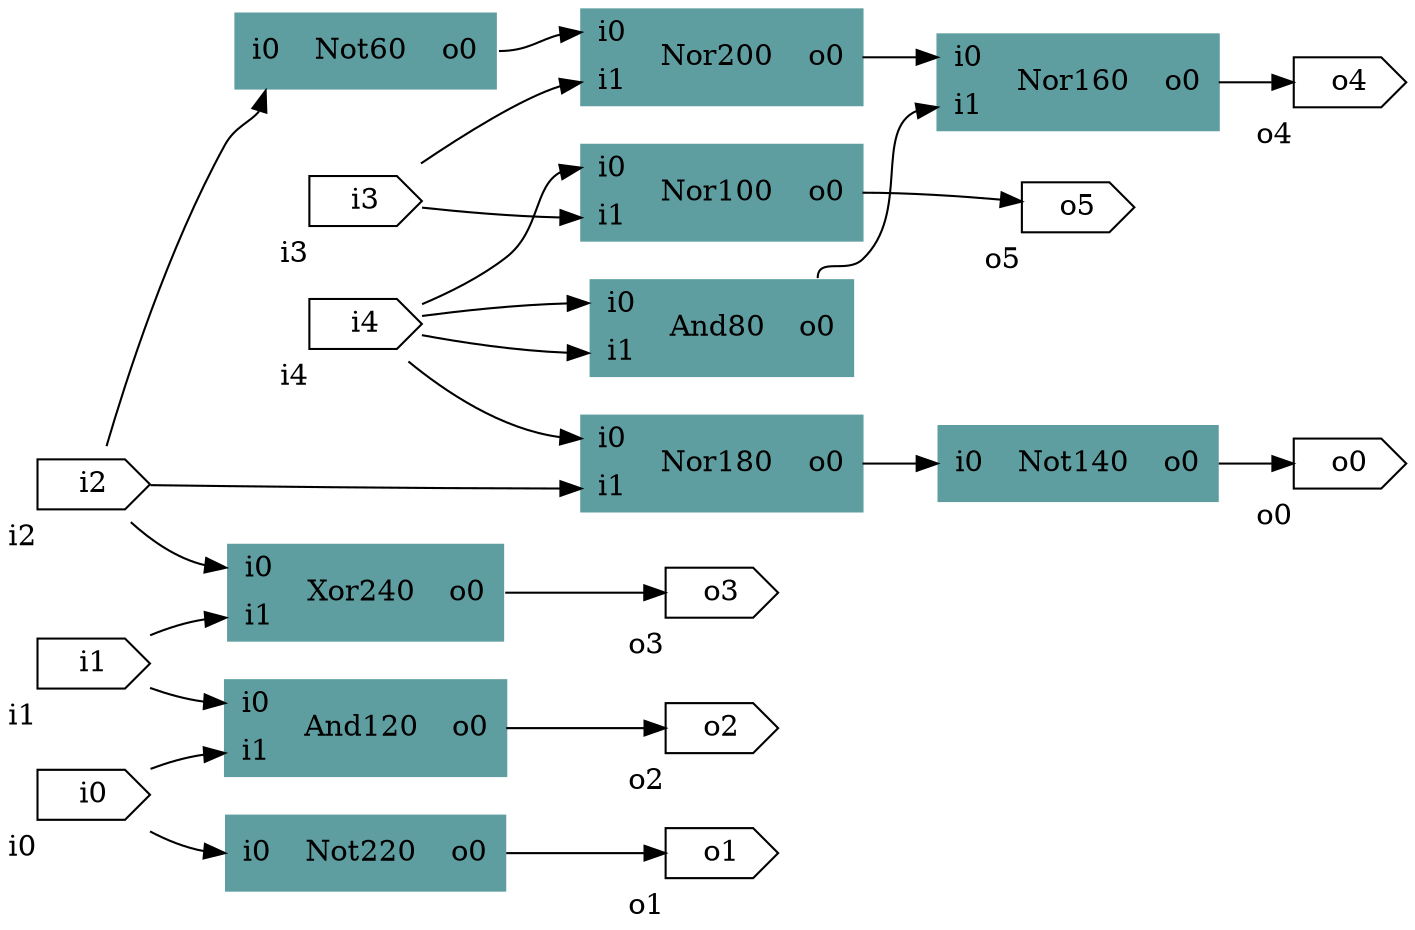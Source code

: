 # Test
digraph test {
  graph [rankdir = LR];
  Not60[shape=record; style=filled;color=cadetblue; label="{{<i0>i0}| Not60 |{<o0>o0}}"]
  And80[shape=record; style=filled;color=cadetblue; label="{{<i0>i0|<i1>i1}| And80 |{<o0>o0}}"]
  Nor100[shape=record; style=filled;color=cadetblue; label="{{<i0>i0|<i1>i1}| Nor100 |{<o0>o0}}"]
  And120[shape=record; style=filled;color=cadetblue; label="{{<i0>i0|<i1>i1}| And120 |{<o0>o0}}"]
  Not140[shape=record; style=filled;color=cadetblue; label="{{<i0>i0}| Not140 |{<o0>o0}}"]
  Nor160[shape=record; style=filled;color=cadetblue; label="{{<i0>i0|<i1>i1}| Nor160 |{<o0>o0}}"]
  Nor180[shape=record; style=filled;color=cadetblue; label="{{<i0>i0|<i1>i1}| Nor180 |{<o0>o0}}"]
  Nor200[shape=record; style=filled;color=cadetblue; label="{{<i0>i0|<i1>i1}| Nor200 |{<o0>o0}}"]
  Not220[shape=record; style=filled;color=cadetblue; label="{{<i0>i0}| Not220 |{<o0>o0}}"]
  Xor240[shape=record; style=filled;color=cadetblue; label="{{<i0>i0|<i1>i1}| Xor240 |{<o0>o0}}"]
  i0[shape=cds,xlabel="i0"]
  i1[shape=cds,xlabel="i1"]
  i2[shape=cds,xlabel="i2"]
  i3[shape=cds,xlabel="i3"]
  i4[shape=cds,xlabel="i4"]
  o0[shape=cds,xlabel="o0"]
  o1[shape=cds,xlabel="o1"]
  o2[shape=cds,xlabel="o2"]
  o3[shape=cds,xlabel="o3"]
  o4[shape=cds,xlabel="o4"]
  o5[shape=cds,xlabel="o5"]
  i0 -> And120:i1;
  i0 -> Not220:i0;
  i1 -> And120:i0;
  i1 -> Xor240:i1;
  i2 -> Xor240:i0;
  i2 -> Not60:i0;
  i2 -> Nor180:i1;
  i3 -> Nor100:i1;
  i3 -> Nor200:i1;
  i4 -> Nor100:i0;
  i4 -> And80:i0;
  i4 -> And80:i1;
  i4 -> Nor180:i0;
  Not60:o0 -> Nor200:i0;
  And80:o0 -> Nor160:i1;
  Nor100:o0 -> o5;
  And120:o0 -> o2;
  Not140:o0 -> o0;
  Nor160:o0 -> o4;
  Nor180:o0 -> Not140:i0;
  Nor200:o0 -> Nor160:i0;
  Not220:o0 -> o1;
  Xor240:o0 -> o3;
}
